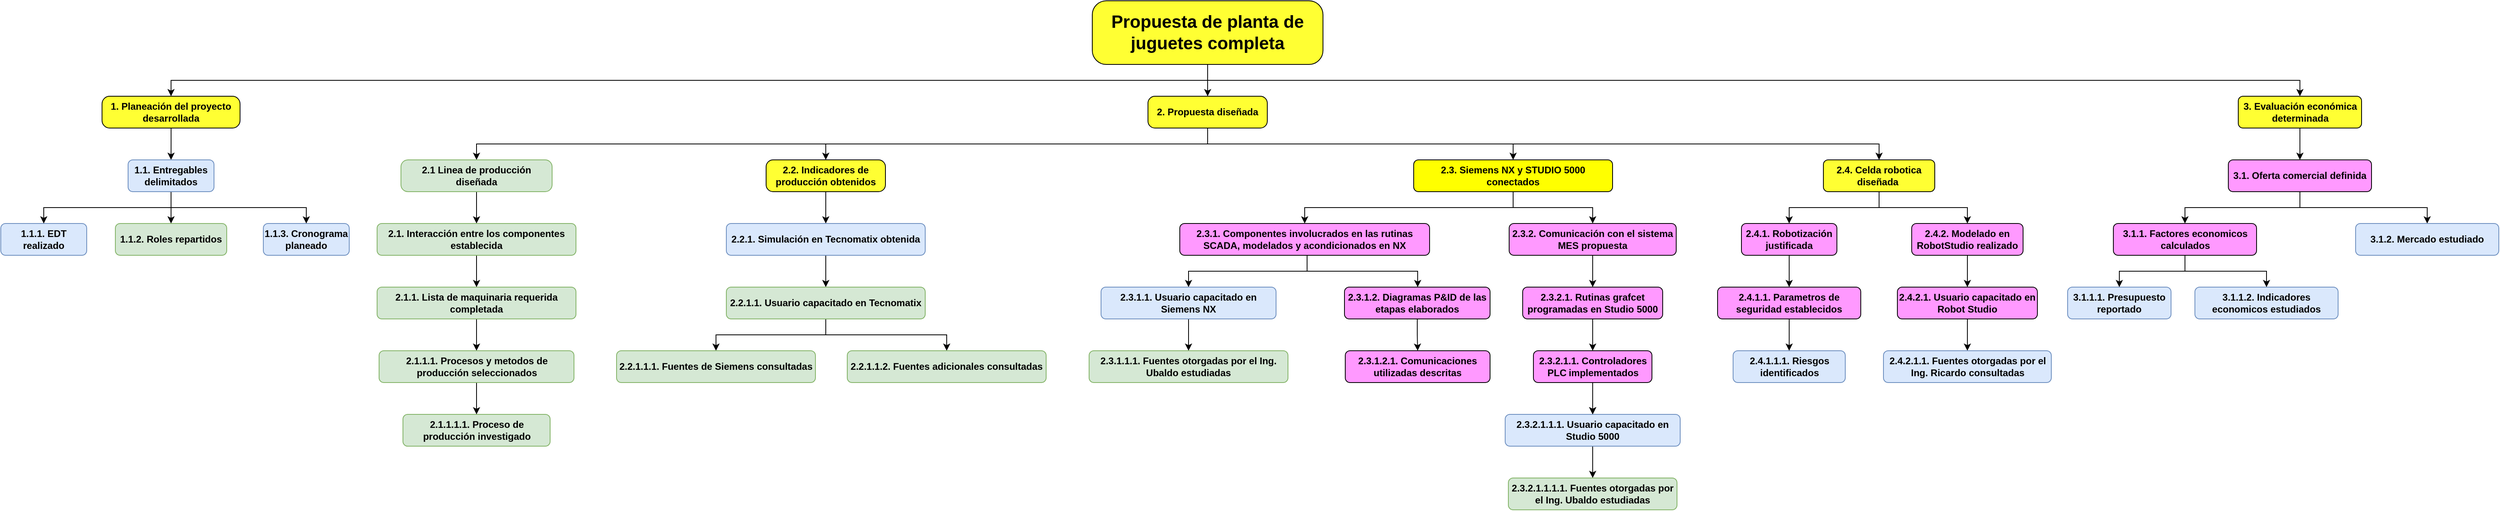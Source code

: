 <mxfile version="26.0.4">
  <diagram name="Página-1" id="q5sJ7SMmnI5SE294cbQs">
    <mxGraphModel dx="4680" dy="995" grid="1" gridSize="10" guides="1" tooltips="0" connect="1" arrows="1" fold="1" page="0" pageScale="1" pageWidth="827" pageHeight="1169" math="0" shadow="0">
      <root>
        <mxCell id="0" />
        <mxCell id="1" parent="0" />
        <mxCell id="HwzYQzNSdAflET0h8osi-17" value="3.1.1.2. Indicadores economicos estudiados" style="rounded=1;whiteSpace=wrap;html=1;fontStyle=1;strokeColor=#6c8ebf;fillColor=#dae8fc;" parent="1" vertex="1">
          <mxGeometry x="288" y="400" width="180" height="40" as="geometry" />
        </mxCell>
        <mxCell id="BgfKHeFuY2_l_r2EsFXZ-92" style="edgeStyle=orthogonalEdgeStyle;rounded=0;orthogonalLoop=1;jettySize=auto;html=1;entryX=0.5;entryY=0;entryDx=0;entryDy=0;" parent="1" source="HwzYQzNSdAflET0h8osi-15" target="BgfKHeFuY2_l_r2EsFXZ-89" edge="1">
          <mxGeometry relative="1" as="geometry">
            <Array as="points">
              <mxPoint x="420" y="300" />
              <mxPoint x="276" y="300" />
            </Array>
          </mxGeometry>
        </mxCell>
        <mxCell id="cxGkE36FdB0smB2CJXEE-1" style="edgeStyle=orthogonalEdgeStyle;rounded=0;orthogonalLoop=1;jettySize=auto;html=1;entryX=0.5;entryY=0;entryDx=0;entryDy=0;exitX=0.5;exitY=1;exitDx=0;exitDy=0;" edge="1" parent="1" source="HwzYQzNSdAflET0h8osi-15" target="cxGkE36FdB0smB2CJXEE-2">
          <mxGeometry relative="1" as="geometry">
            <mxPoint x="610" y="360" as="targetPoint" />
            <Array as="points">
              <mxPoint x="420" y="300" />
              <mxPoint x="580" y="300" />
            </Array>
          </mxGeometry>
        </mxCell>
        <mxCell id="HwzYQzNSdAflET0h8osi-15" value="3.1. Oferta comercial definida" style="rounded=1;whiteSpace=wrap;html=1;fontStyle=1;strokeColor=#000000;fillColor=#FF99FF;" parent="1" vertex="1">
          <mxGeometry x="330" y="240" width="180" height="40" as="geometry" />
        </mxCell>
        <mxCell id="BgfKHeFuY2_l_r2EsFXZ-119" style="edgeStyle=orthogonalEdgeStyle;rounded=0;orthogonalLoop=1;jettySize=auto;html=1;entryX=0.5;entryY=0;entryDx=0;entryDy=0;" parent="1" source="zI43d2FHKdrEC87unYx5-30" target="HwzYQzNSdAflET0h8osi-15" edge="1">
          <mxGeometry relative="1" as="geometry" />
        </mxCell>
        <mxCell id="zI43d2FHKdrEC87unYx5-30" value="3. Evaluación económica determinada" style="rounded=1;whiteSpace=wrap;html=1;fillColor=#FFFF33;strokeColor=#000000;fontStyle=1" parent="1" vertex="1">
          <mxGeometry x="342.5" y="160" width="155" height="40" as="geometry" />
        </mxCell>
        <mxCell id="K9VHAz8Z8y00O2l8GgqR-8" value="3.1.1.1. Presupuesto reportado" style="rounded=1;whiteSpace=wrap;html=1;fontStyle=1;strokeColor=#6c8ebf;fillColor=#dae8fc;" parent="1" vertex="1">
          <mxGeometry x="128" y="400" width="130" height="40" as="geometry" />
        </mxCell>
        <mxCell id="BgfKHeFuY2_l_r2EsFXZ-85" style="edgeStyle=orthogonalEdgeStyle;rounded=0;orthogonalLoop=1;jettySize=auto;html=1;entryX=0.5;entryY=0;entryDx=0;entryDy=0;" parent="1" source="7QkryRCTY_poe_iIpccH-20" target="BgfKHeFuY2_l_r2EsFXZ-84" edge="1">
          <mxGeometry relative="1" as="geometry" />
        </mxCell>
        <mxCell id="7QkryRCTY_poe_iIpccH-20" value="1. Planeación del proyecto desarrollada" style="rounded=1;whiteSpace=wrap;html=1;fillColor=#FFFF33;strokeColor=#000000;fontStyle=1;arcSize=24;" parent="1" vertex="1">
          <mxGeometry x="-2342.75" y="160" width="173.5" height="40" as="geometry" />
        </mxCell>
        <mxCell id="7QkryRCTY_poe_iIpccH-23" value="1.1.1. EDT realizado" style="rounded=1;whiteSpace=wrap;html=1;fontStyle=1;strokeColor=#6c8ebf;fillColor=#dae8fc;" parent="1" vertex="1">
          <mxGeometry x="-2470" y="320" width="108" height="40" as="geometry" />
        </mxCell>
        <mxCell id="7QkryRCTY_poe_iIpccH-25" value="1.1.3. Cronograma planeado" style="rounded=1;whiteSpace=wrap;html=1;fontStyle=1;strokeColor=#6c8ebf;fillColor=#dae8fc;" parent="1" vertex="1">
          <mxGeometry x="-2140" y="320" width="108" height="40" as="geometry" />
        </mxCell>
        <mxCell id="BgfKHeFuY2_l_r2EsFXZ-107" style="edgeStyle=orthogonalEdgeStyle;rounded=0;orthogonalLoop=1;jettySize=auto;html=1;entryX=0.5;entryY=0;entryDx=0;entryDy=0;" parent="1" source="BgfKHeFuY2_l_r2EsFXZ-1" target="BgfKHeFuY2_l_r2EsFXZ-9" edge="1">
          <mxGeometry relative="1" as="geometry" />
        </mxCell>
        <mxCell id="BgfKHeFuY2_l_r2EsFXZ-113" style="edgeStyle=orthogonalEdgeStyle;rounded=0;orthogonalLoop=1;jettySize=auto;html=1;entryX=0.5;entryY=0;entryDx=0;entryDy=0;" parent="1" source="BgfKHeFuY2_l_r2EsFXZ-1" target="7QkryRCTY_poe_iIpccH-20" edge="1">
          <mxGeometry relative="1" as="geometry">
            <Array as="points">
              <mxPoint x="-953" y="140" />
              <mxPoint x="-2256" y="140" />
            </Array>
          </mxGeometry>
        </mxCell>
        <mxCell id="BgfKHeFuY2_l_r2EsFXZ-114" style="edgeStyle=orthogonalEdgeStyle;rounded=0;orthogonalLoop=1;jettySize=auto;html=1;entryX=0.5;entryY=0;entryDx=0;entryDy=0;" parent="1" source="BgfKHeFuY2_l_r2EsFXZ-1" target="zI43d2FHKdrEC87unYx5-30" edge="1">
          <mxGeometry relative="1" as="geometry">
            <Array as="points">
              <mxPoint x="-953" y="140" />
              <mxPoint x="420" y="140" />
            </Array>
          </mxGeometry>
        </mxCell>
        <mxCell id="BgfKHeFuY2_l_r2EsFXZ-1" value="Propuesta de planta de juguetes completa" style="rounded=1;whiteSpace=wrap;html=1;fillColor=#FFFF33;strokeColor=#000000;fontStyle=1;labelBorderColor=none;arcSize=22;fontSize=22;" parent="1" vertex="1">
          <mxGeometry x="-1098" y="40" width="290" height="80" as="geometry" />
        </mxCell>
        <mxCell id="BgfKHeFuY2_l_r2EsFXZ-30" style="edgeStyle=orthogonalEdgeStyle;rounded=0;orthogonalLoop=1;jettySize=auto;html=1;entryX=0.5;entryY=0;entryDx=0;entryDy=0;" parent="1" source="BgfKHeFuY2_l_r2EsFXZ-3" target="BgfKHeFuY2_l_r2EsFXZ-5" edge="1">
          <mxGeometry relative="1" as="geometry" />
        </mxCell>
        <mxCell id="BgfKHeFuY2_l_r2EsFXZ-3" value="2.2. Indicadores de producción obtenidos" style="rounded=1;whiteSpace=wrap;html=1;fillColor=#FFFF33;strokeColor=#000000;fontStyle=1;labelBorderColor=none;arcSize=22;" parent="1" vertex="1">
          <mxGeometry x="-1508" y="240" width="150" height="40" as="geometry" />
        </mxCell>
        <mxCell id="BgfKHeFuY2_l_r2EsFXZ-32" style="edgeStyle=orthogonalEdgeStyle;rounded=0;orthogonalLoop=1;jettySize=auto;html=1;entryX=0.5;entryY=0;entryDx=0;entryDy=0;" parent="1" source="BgfKHeFuY2_l_r2EsFXZ-5" target="BgfKHeFuY2_l_r2EsFXZ-31" edge="1">
          <mxGeometry relative="1" as="geometry" />
        </mxCell>
        <mxCell id="BgfKHeFuY2_l_r2EsFXZ-5" value="2.2.1. Simulación en Tecnomatix obtenida" style="rounded=1;whiteSpace=wrap;html=1;fontStyle=1;strokeColor=#6c8ebf;fillColor=#dae8fc;" parent="1" vertex="1">
          <mxGeometry x="-1558" y="320" width="250" height="40" as="geometry" />
        </mxCell>
        <mxCell id="BgfKHeFuY2_l_r2EsFXZ-115" style="edgeStyle=orthogonalEdgeStyle;rounded=0;orthogonalLoop=1;jettySize=auto;html=1;" parent="1" source="BgfKHeFuY2_l_r2EsFXZ-9" target="BgfKHeFuY2_l_r2EsFXZ-15" edge="1">
          <mxGeometry relative="1" as="geometry">
            <Array as="points">
              <mxPoint x="-953" y="220" />
              <mxPoint x="-1872" y="220" />
            </Array>
          </mxGeometry>
        </mxCell>
        <mxCell id="BgfKHeFuY2_l_r2EsFXZ-116" style="edgeStyle=orthogonalEdgeStyle;rounded=0;orthogonalLoop=1;jettySize=auto;html=1;entryX=0.5;entryY=0;entryDx=0;entryDy=0;" parent="1" source="BgfKHeFuY2_l_r2EsFXZ-9" target="BgfKHeFuY2_l_r2EsFXZ-3" edge="1">
          <mxGeometry relative="1" as="geometry">
            <Array as="points">
              <mxPoint x="-953" y="220" />
              <mxPoint x="-1433" y="220" />
            </Array>
          </mxGeometry>
        </mxCell>
        <mxCell id="BgfKHeFuY2_l_r2EsFXZ-117" style="edgeStyle=orthogonalEdgeStyle;rounded=0;orthogonalLoop=1;jettySize=auto;html=1;entryX=0.5;entryY=0;entryDx=0;entryDy=0;" parent="1" source="BgfKHeFuY2_l_r2EsFXZ-9" target="BgfKHeFuY2_l_r2EsFXZ-13" edge="1">
          <mxGeometry relative="1" as="geometry">
            <Array as="points">
              <mxPoint x="-953" y="220" />
              <mxPoint x="-569" y="220" />
            </Array>
          </mxGeometry>
        </mxCell>
        <mxCell id="BgfKHeFuY2_l_r2EsFXZ-9" value="2. Propuesta diseñada" style="rounded=1;whiteSpace=wrap;html=1;fillColor=#FFFF33;strokeColor=#000000;fontStyle=1;labelBorderColor=none;arcSize=22;" parent="1" vertex="1">
          <mxGeometry x="-1028" y="160" width="150" height="40" as="geometry" />
        </mxCell>
        <mxCell id="BgfKHeFuY2_l_r2EsFXZ-52" style="edgeStyle=orthogonalEdgeStyle;rounded=0;orthogonalLoop=1;jettySize=auto;html=1;entryX=0.5;entryY=0;entryDx=0;entryDy=0;" parent="1" source="BgfKHeFuY2_l_r2EsFXZ-13" target="BgfKHeFuY2_l_r2EsFXZ-14" edge="1">
          <mxGeometry relative="1" as="geometry">
            <mxPoint x="-840" y="300" as="targetPoint" />
          </mxGeometry>
        </mxCell>
        <mxCell id="BgfKHeFuY2_l_r2EsFXZ-105" style="edgeStyle=orthogonalEdgeStyle;rounded=0;orthogonalLoop=1;jettySize=auto;html=1;entryX=0.5;entryY=0;entryDx=0;entryDy=0;" parent="1" source="BgfKHeFuY2_l_r2EsFXZ-13" target="BgfKHeFuY2_l_r2EsFXZ-74" edge="1">
          <mxGeometry relative="1" as="geometry">
            <Array as="points">
              <mxPoint x="-569" y="300" />
              <mxPoint x="-469" y="300" />
            </Array>
          </mxGeometry>
        </mxCell>
        <mxCell id="BgfKHeFuY2_l_r2EsFXZ-13" value="2.3. Siemens NX y STUDIO 5000 conectados" style="rounded=1;whiteSpace=wrap;html=1;fontStyle=1;strokeColor=#000000;fillColor=#FFFF00;" parent="1" vertex="1">
          <mxGeometry x="-694" y="240" width="250" height="40" as="geometry" />
        </mxCell>
        <mxCell id="BgfKHeFuY2_l_r2EsFXZ-43" style="edgeStyle=orthogonalEdgeStyle;rounded=0;orthogonalLoop=1;jettySize=auto;html=1;entryX=0.5;entryY=0;entryDx=0;entryDy=0;" parent="1" source="BgfKHeFuY2_l_r2EsFXZ-14" target="BgfKHeFuY2_l_r2EsFXZ-38" edge="1">
          <mxGeometry relative="1" as="geometry">
            <Array as="points">
              <mxPoint x="-828" y="380" />
              <mxPoint x="-977" y="380" />
            </Array>
          </mxGeometry>
        </mxCell>
        <mxCell id="BgfKHeFuY2_l_r2EsFXZ-44" style="edgeStyle=orthogonalEdgeStyle;rounded=0;orthogonalLoop=1;jettySize=auto;html=1;entryX=0.5;entryY=0;entryDx=0;entryDy=0;" parent="1" source="BgfKHeFuY2_l_r2EsFXZ-14" target="BgfKHeFuY2_l_r2EsFXZ-17" edge="1">
          <mxGeometry relative="1" as="geometry">
            <Array as="points">
              <mxPoint x="-828" y="380" />
              <mxPoint x="-689" y="380" />
              <mxPoint x="-689" y="400" />
            </Array>
          </mxGeometry>
        </mxCell>
        <mxCell id="BgfKHeFuY2_l_r2EsFXZ-14" value="2.3.1. Componentes involucrados en las rutinas SCADA, modelados y acondicionados en NX" style="rounded=1;whiteSpace=wrap;html=1;fontStyle=1;strokeColor=#000000;fillColor=#FF99FF;" parent="1" vertex="1">
          <mxGeometry x="-988" y="320" width="314" height="40" as="geometry" />
        </mxCell>
        <mxCell id="BgfKHeFuY2_l_r2EsFXZ-100" style="edgeStyle=orthogonalEdgeStyle;rounded=0;orthogonalLoop=1;jettySize=auto;html=1;entryX=0.5;entryY=0;entryDx=0;entryDy=0;" parent="1" source="BgfKHeFuY2_l_r2EsFXZ-15" target="BgfKHeFuY2_l_r2EsFXZ-19" edge="1">
          <mxGeometry relative="1" as="geometry" />
        </mxCell>
        <mxCell id="BgfKHeFuY2_l_r2EsFXZ-15" value="2.1 Linea de producción diseñada" style="rounded=1;whiteSpace=wrap;html=1;fillColor=#d5e8d4;strokeColor=#82b366;fontStyle=1;labelBorderColor=none;arcSize=22;" parent="1" vertex="1">
          <mxGeometry x="-1967" y="240" width="190" height="40" as="geometry" />
        </mxCell>
        <mxCell id="BgfKHeFuY2_l_r2EsFXZ-102" style="edgeStyle=orthogonalEdgeStyle;rounded=0;orthogonalLoop=1;jettySize=auto;html=1;entryX=0.5;entryY=0;entryDx=0;entryDy=0;" parent="1" source="BgfKHeFuY2_l_r2EsFXZ-16" target="BgfKHeFuY2_l_r2EsFXZ-20" edge="1">
          <mxGeometry relative="1" as="geometry" />
        </mxCell>
        <mxCell id="BgfKHeFuY2_l_r2EsFXZ-16" value="2.1.1. Lista de maquinaria requerida completada" style="rounded=1;whiteSpace=wrap;html=1;fontStyle=1;strokeColor=#82b366;fillColor=#d5e8d4;" parent="1" vertex="1">
          <mxGeometry x="-1997" y="400" width="250" height="40" as="geometry" />
        </mxCell>
        <mxCell id="BgfKHeFuY2_l_r2EsFXZ-42" style="edgeStyle=orthogonalEdgeStyle;rounded=0;orthogonalLoop=1;jettySize=auto;html=1;entryX=0.5;entryY=0;entryDx=0;entryDy=0;" parent="1" source="BgfKHeFuY2_l_r2EsFXZ-17" target="BgfKHeFuY2_l_r2EsFXZ-41" edge="1">
          <mxGeometry relative="1" as="geometry" />
        </mxCell>
        <mxCell id="BgfKHeFuY2_l_r2EsFXZ-17" value="&lt;div&gt;&lt;span style=&quot;background-color: transparent; color: light-dark(rgb(0, 0, 0), rgb(255, 255, 255));&quot;&gt;2.3.1.2.&amp;nbsp;&lt;/span&gt;&lt;span style=&quot;background-color: transparent; color: light-dark(rgb(0, 0, 0), rgb(255, 255, 255));&quot;&gt;Diagramas P&amp;amp;ID de las etapas elaborados&lt;/span&gt;&lt;br&gt;&lt;/div&gt;" style="rounded=1;whiteSpace=wrap;html=1;fontStyle=1;strokeColor=#000000;fillColor=#FF99FF;" parent="1" vertex="1">
          <mxGeometry x="-781" y="400" width="183" height="40" as="geometry" />
        </mxCell>
        <mxCell id="BgfKHeFuY2_l_r2EsFXZ-18" value="2.1.1.1.1. Proceso de producción investigado" style="rounded=1;whiteSpace=wrap;html=1;fontStyle=1;strokeColor=#82b366;fillColor=#d5e8d4;" parent="1" vertex="1">
          <mxGeometry x="-1964.5" y="560" width="185" height="40" as="geometry" />
        </mxCell>
        <mxCell id="BgfKHeFuY2_l_r2EsFXZ-101" style="edgeStyle=orthogonalEdgeStyle;rounded=0;orthogonalLoop=1;jettySize=auto;html=1;entryX=0.5;entryY=0;entryDx=0;entryDy=0;" parent="1" source="BgfKHeFuY2_l_r2EsFXZ-19" target="BgfKHeFuY2_l_r2EsFXZ-16" edge="1">
          <mxGeometry relative="1" as="geometry" />
        </mxCell>
        <mxCell id="BgfKHeFuY2_l_r2EsFXZ-19" value="2.1. Interacción entre los componentes establecida" style="rounded=1;whiteSpace=wrap;html=1;fontStyle=1;strokeColor=#82b366;fillColor=#d5e8d4;" parent="1" vertex="1">
          <mxGeometry x="-1997" y="320" width="250" height="40" as="geometry" />
        </mxCell>
        <mxCell id="BgfKHeFuY2_l_r2EsFXZ-21" style="edgeStyle=orthogonalEdgeStyle;rounded=0;orthogonalLoop=1;jettySize=auto;html=1;entryX=0.5;entryY=0;entryDx=0;entryDy=0;" parent="1" source="BgfKHeFuY2_l_r2EsFXZ-20" target="BgfKHeFuY2_l_r2EsFXZ-18" edge="1">
          <mxGeometry relative="1" as="geometry" />
        </mxCell>
        <mxCell id="BgfKHeFuY2_l_r2EsFXZ-20" value="2.1.1.1. Procesos y metodos de producción seleccionados" style="rounded=1;whiteSpace=wrap;html=1;fontStyle=1;strokeColor=#82b366;fillColor=#d5e8d4;" parent="1" vertex="1">
          <mxGeometry x="-1994.5" y="480" width="245" height="40" as="geometry" />
        </mxCell>
        <mxCell id="BgfKHeFuY2_l_r2EsFXZ-35" style="edgeStyle=orthogonalEdgeStyle;rounded=0;orthogonalLoop=1;jettySize=auto;html=1;entryX=0.5;entryY=0;entryDx=0;entryDy=0;" parent="1" source="BgfKHeFuY2_l_r2EsFXZ-31" target="BgfKHeFuY2_l_r2EsFXZ-33" edge="1">
          <mxGeometry relative="1" as="geometry" />
        </mxCell>
        <mxCell id="BgfKHeFuY2_l_r2EsFXZ-36" style="edgeStyle=orthogonalEdgeStyle;rounded=0;orthogonalLoop=1;jettySize=auto;html=1;entryX=0.5;entryY=0;entryDx=0;entryDy=0;" parent="1" source="BgfKHeFuY2_l_r2EsFXZ-31" target="BgfKHeFuY2_l_r2EsFXZ-34" edge="1">
          <mxGeometry relative="1" as="geometry" />
        </mxCell>
        <mxCell id="BgfKHeFuY2_l_r2EsFXZ-31" value="2.2.1.1. Usuario capacitado en Tecnomatix" style="rounded=1;whiteSpace=wrap;html=1;fontStyle=1;strokeColor=#82b366;fillColor=#d5e8d4;" parent="1" vertex="1">
          <mxGeometry x="-1558" y="400" width="250" height="40" as="geometry" />
        </mxCell>
        <mxCell id="BgfKHeFuY2_l_r2EsFXZ-33" value="2.2.1.1.1. Fuentes de Siemens consultadas" style="rounded=1;whiteSpace=wrap;html=1;fontStyle=1;strokeColor=#82b366;fillColor=#d5e8d4;" parent="1" vertex="1">
          <mxGeometry x="-1696" y="480" width="250" height="40" as="geometry" />
        </mxCell>
        <mxCell id="BgfKHeFuY2_l_r2EsFXZ-34" value="2.2.1.1.2. Fuentes adicionales consultadas" style="rounded=1;whiteSpace=wrap;html=1;fontStyle=1;strokeColor=#82b366;fillColor=#d5e8d4;" parent="1" vertex="1">
          <mxGeometry x="-1406" y="480" width="250" height="40" as="geometry" />
        </mxCell>
        <mxCell id="BgfKHeFuY2_l_r2EsFXZ-40" style="edgeStyle=orthogonalEdgeStyle;rounded=0;orthogonalLoop=1;jettySize=auto;html=1;entryX=0.5;entryY=0;entryDx=0;entryDy=0;" parent="1" source="BgfKHeFuY2_l_r2EsFXZ-38" target="BgfKHeFuY2_l_r2EsFXZ-39" edge="1">
          <mxGeometry relative="1" as="geometry" />
        </mxCell>
        <mxCell id="BgfKHeFuY2_l_r2EsFXZ-38" value="&lt;div&gt;&lt;span style=&quot;background-color: transparent; color: light-dark(rgb(0, 0, 0), rgb(255, 255, 255));&quot;&gt;2.3.1.1.&amp;nbsp;&lt;/span&gt;Usuario capacitado en Siemens NX&lt;/div&gt;" style="rounded=1;whiteSpace=wrap;html=1;fontStyle=1;strokeColor=#6c8ebf;fillColor=#dae8fc;" parent="1" vertex="1">
          <mxGeometry x="-1087" y="400" width="220" height="40" as="geometry" />
        </mxCell>
        <mxCell id="BgfKHeFuY2_l_r2EsFXZ-39" value="2.3.1.1.1. Fuentes otorgadas por el Ing. Ubaldo estudiadas" style="rounded=1;whiteSpace=wrap;html=1;fontStyle=1;strokeColor=#82b366;fillColor=#d5e8d4;" parent="1" vertex="1">
          <mxGeometry x="-1102" y="480" width="250" height="40" as="geometry" />
        </mxCell>
        <mxCell id="BgfKHeFuY2_l_r2EsFXZ-41" value="2.3.1.2.1. Comunicaciones utilizadas descritas" style="rounded=1;whiteSpace=wrap;html=1;fontStyle=1;strokeColor=#000000;fillColor=#FF99FF;" parent="1" vertex="1">
          <mxGeometry x="-780" y="480" width="182" height="40" as="geometry" />
        </mxCell>
        <mxCell id="BgfKHeFuY2_l_r2EsFXZ-75" style="edgeStyle=orthogonalEdgeStyle;rounded=0;orthogonalLoop=1;jettySize=auto;html=1;entryX=0.5;entryY=0;entryDx=0;entryDy=0;" parent="1" source="BgfKHeFuY2_l_r2EsFXZ-46" target="BgfKHeFuY2_l_r2EsFXZ-47" edge="1">
          <mxGeometry relative="1" as="geometry" />
        </mxCell>
        <mxCell id="BgfKHeFuY2_l_r2EsFXZ-49" style="edgeStyle=orthogonalEdgeStyle;rounded=0;orthogonalLoop=1;jettySize=auto;html=1;entryX=0.5;entryY=0;entryDx=0;entryDy=0;" parent="1" source="BgfKHeFuY2_l_r2EsFXZ-47" target="BgfKHeFuY2_l_r2EsFXZ-48" edge="1">
          <mxGeometry relative="1" as="geometry" />
        </mxCell>
        <mxCell id="BgfKHeFuY2_l_r2EsFXZ-47" value="&lt;div&gt;&lt;span style=&quot;background-color: transparent; color: light-dark(rgb(0, 0, 0), rgb(255, 255, 255));&quot;&gt;2.3.2.1.1.1.&amp;nbsp;&lt;/span&gt;Usuario capacitado en Studio 5000&lt;/div&gt;" style="rounded=1;whiteSpace=wrap;html=1;fontStyle=1;strokeColor=#6c8ebf;fillColor=#dae8fc;" parent="1" vertex="1">
          <mxGeometry x="-579" y="560" width="220" height="40" as="geometry" />
        </mxCell>
        <mxCell id="BgfKHeFuY2_l_r2EsFXZ-48" value="2.3.2.1.1.1.1. Fuentes otorgadas por el Ing. Ubaldo estudiadas" style="rounded=1;whiteSpace=wrap;html=1;fontStyle=1;strokeColor=#82b366;fillColor=#d5e8d4;" parent="1" vertex="1">
          <mxGeometry x="-575" y="640" width="212" height="40" as="geometry" />
        </mxCell>
        <mxCell id="BgfKHeFuY2_l_r2EsFXZ-72" style="edgeStyle=orthogonalEdgeStyle;rounded=0;orthogonalLoop=1;jettySize=auto;html=1;entryX=0.5;entryY=0;entryDx=0;entryDy=0;" parent="1" source="BgfKHeFuY2_l_r2EsFXZ-57" target="BgfKHeFuY2_l_r2EsFXZ-58" edge="1">
          <mxGeometry relative="1" as="geometry" />
        </mxCell>
        <mxCell id="BgfKHeFuY2_l_r2EsFXZ-73" style="edgeStyle=orthogonalEdgeStyle;rounded=0;orthogonalLoop=1;jettySize=auto;html=1;entryX=0.5;entryY=0;entryDx=0;entryDy=0;" parent="1" source="BgfKHeFuY2_l_r2EsFXZ-57" target="BgfKHeFuY2_l_r2EsFXZ-61" edge="1">
          <mxGeometry relative="1" as="geometry" />
        </mxCell>
        <mxCell id="BgfKHeFuY2_l_r2EsFXZ-57" value="2.4. Celda robotica diseñada&amp;nbsp;" style="rounded=1;whiteSpace=wrap;html=1;fontStyle=1;strokeColor=#000000;fillColor=#FFFF33;" parent="1" vertex="1">
          <mxGeometry x="-179" y="240" width="140" height="40" as="geometry" />
        </mxCell>
        <mxCell id="BgfKHeFuY2_l_r2EsFXZ-64" value="" style="edgeStyle=orthogonalEdgeStyle;rounded=0;orthogonalLoop=1;jettySize=auto;html=1;" parent="1" source="BgfKHeFuY2_l_r2EsFXZ-58" target="BgfKHeFuY2_l_r2EsFXZ-63" edge="1">
          <mxGeometry relative="1" as="geometry" />
        </mxCell>
        <mxCell id="BgfKHeFuY2_l_r2EsFXZ-58" value="2.4.1. Robotización justificada" style="rounded=1;whiteSpace=wrap;html=1;fontStyle=1;strokeColor=#000000;fillColor=#FF99FF;" parent="1" vertex="1">
          <mxGeometry x="-282" y="320" width="120" height="40" as="geometry" />
        </mxCell>
        <mxCell id="BgfKHeFuY2_l_r2EsFXZ-69" style="edgeStyle=orthogonalEdgeStyle;rounded=0;orthogonalLoop=1;jettySize=auto;html=1;entryX=0.5;entryY=0;entryDx=0;entryDy=0;" parent="1" source="BgfKHeFuY2_l_r2EsFXZ-61" target="BgfKHeFuY2_l_r2EsFXZ-67" edge="1">
          <mxGeometry relative="1" as="geometry" />
        </mxCell>
        <mxCell id="BgfKHeFuY2_l_r2EsFXZ-61" value="2.4.2. Modelado en RobotStudio realizado" style="rounded=1;whiteSpace=wrap;html=1;fontStyle=1;strokeColor=#000000;fillColor=#FF99FF;" parent="1" vertex="1">
          <mxGeometry x="-68" y="320" width="140" height="40" as="geometry" />
        </mxCell>
        <mxCell id="BgfKHeFuY2_l_r2EsFXZ-62" value="2.4.1.1.1. Riesgos identificados" style="rounded=1;whiteSpace=wrap;html=1;fontStyle=1;strokeColor=#6c8ebf;fillColor=#dae8fc;" parent="1" vertex="1">
          <mxGeometry x="-292.5" y="480" width="141" height="40" as="geometry" />
        </mxCell>
        <mxCell id="BgfKHeFuY2_l_r2EsFXZ-71" style="edgeStyle=orthogonalEdgeStyle;rounded=0;orthogonalLoop=1;jettySize=auto;html=1;entryX=0.5;entryY=0;entryDx=0;entryDy=0;" parent="1" source="BgfKHeFuY2_l_r2EsFXZ-63" target="BgfKHeFuY2_l_r2EsFXZ-62" edge="1">
          <mxGeometry relative="1" as="geometry" />
        </mxCell>
        <mxCell id="BgfKHeFuY2_l_r2EsFXZ-63" value="2.4.1.1. Parametros de seguridad establecidos" style="rounded=1;whiteSpace=wrap;html=1;fontStyle=1;strokeColor=#000000;fillColor=#FF99FF;" parent="1" vertex="1">
          <mxGeometry x="-312" y="400" width="180" height="40" as="geometry" />
        </mxCell>
        <mxCell id="BgfKHeFuY2_l_r2EsFXZ-70" style="edgeStyle=orthogonalEdgeStyle;rounded=0;orthogonalLoop=1;jettySize=auto;html=1;entryX=0.5;entryY=0;entryDx=0;entryDy=0;" parent="1" source="BgfKHeFuY2_l_r2EsFXZ-67" target="BgfKHeFuY2_l_r2EsFXZ-68" edge="1">
          <mxGeometry relative="1" as="geometry" />
        </mxCell>
        <mxCell id="BgfKHeFuY2_l_r2EsFXZ-67" value="&lt;div&gt;2.4.2.1. Usuario capacitado en Robot Studio&lt;/div&gt;" style="rounded=1;whiteSpace=wrap;html=1;fontStyle=1;strokeColor=#000000;fillColor=#FF99FF;" parent="1" vertex="1">
          <mxGeometry x="-86" y="400" width="176" height="40" as="geometry" />
        </mxCell>
        <mxCell id="BgfKHeFuY2_l_r2EsFXZ-68" value="2.4.2.1.1. Fuentes otorgadas por el Ing. Ricardo consultadas" style="rounded=1;whiteSpace=wrap;html=1;fontStyle=1;strokeColor=#6c8ebf;fillColor=#dae8fc;" parent="1" vertex="1">
          <mxGeometry x="-103.5" y="480" width="211" height="40" as="geometry" />
        </mxCell>
        <mxCell id="BgfKHeFuY2_l_r2EsFXZ-76" style="edgeStyle=orthogonalEdgeStyle;rounded=0;orthogonalLoop=1;jettySize=auto;html=1;entryX=0.5;entryY=0;entryDx=0;entryDy=0;" parent="1" source="BgfKHeFuY2_l_r2EsFXZ-46" target="BgfKHeFuY2_l_r2EsFXZ-47" edge="1">
          <mxGeometry relative="1" as="geometry" />
        </mxCell>
        <mxCell id="BgfKHeFuY2_l_r2EsFXZ-106" style="edgeStyle=orthogonalEdgeStyle;rounded=0;orthogonalLoop=1;jettySize=auto;html=1;entryX=0.5;entryY=0;entryDx=0;entryDy=0;" parent="1" source="BgfKHeFuY2_l_r2EsFXZ-74" target="BgfKHeFuY2_l_r2EsFXZ-37" edge="1">
          <mxGeometry relative="1" as="geometry" />
        </mxCell>
        <mxCell id="BgfKHeFuY2_l_r2EsFXZ-74" value="2.3.2&lt;span style=&quot;background-color: transparent; color: light-dark(rgb(0, 0, 0), rgb(255, 255, 255));&quot;&gt;. Comunicación con el sistema MES propuesta&lt;/span&gt;" style="rounded=1;whiteSpace=wrap;html=1;fontStyle=1;strokeColor=#000000;fillColor=light-dark(#ff99ff, #ff70ff);" parent="1" vertex="1">
          <mxGeometry x="-574" y="320" width="210" height="40" as="geometry" />
        </mxCell>
        <mxCell id="BgfKHeFuY2_l_r2EsFXZ-82" value="1.1.2. Roles repartidos" style="rounded=1;whiteSpace=wrap;html=1;fontStyle=1;strokeColor=#82b366;fillColor=#d5e8d4;" parent="1" vertex="1">
          <mxGeometry x="-2326" y="320" width="140" height="40" as="geometry" />
        </mxCell>
        <mxCell id="BgfKHeFuY2_l_r2EsFXZ-87" style="edgeStyle=orthogonalEdgeStyle;rounded=0;orthogonalLoop=1;jettySize=auto;html=1;entryX=0.5;entryY=0;entryDx=0;entryDy=0;" parent="1" source="BgfKHeFuY2_l_r2EsFXZ-84" target="BgfKHeFuY2_l_r2EsFXZ-82" edge="1">
          <mxGeometry relative="1" as="geometry" />
        </mxCell>
        <mxCell id="BgfKHeFuY2_l_r2EsFXZ-110" style="edgeStyle=orthogonalEdgeStyle;rounded=0;orthogonalLoop=1;jettySize=auto;html=1;entryX=0.5;entryY=0;entryDx=0;entryDy=0;" parent="1" source="BgfKHeFuY2_l_r2EsFXZ-84" target="7QkryRCTY_poe_iIpccH-25" edge="1">
          <mxGeometry relative="1" as="geometry">
            <Array as="points">
              <mxPoint x="-2256" y="300" />
              <mxPoint x="-2086" y="300" />
            </Array>
          </mxGeometry>
        </mxCell>
        <mxCell id="BgfKHeFuY2_l_r2EsFXZ-111" style="edgeStyle=orthogonalEdgeStyle;rounded=0;orthogonalLoop=1;jettySize=auto;html=1;entryX=0.5;entryY=0;entryDx=0;entryDy=0;" parent="1" source="BgfKHeFuY2_l_r2EsFXZ-84" target="7QkryRCTY_poe_iIpccH-23" edge="1">
          <mxGeometry relative="1" as="geometry">
            <Array as="points">
              <mxPoint x="-2256" y="300" />
              <mxPoint x="-2416" y="300" />
            </Array>
          </mxGeometry>
        </mxCell>
        <mxCell id="BgfKHeFuY2_l_r2EsFXZ-84" value="1.1. Entregables delimitados" style="rounded=1;whiteSpace=wrap;html=1;fontStyle=1;strokeColor=#6c8ebf;fillColor=#dae8fc;" parent="1" vertex="1">
          <mxGeometry x="-2310" y="240" width="108" height="40" as="geometry" />
        </mxCell>
        <mxCell id="BgfKHeFuY2_l_r2EsFXZ-93" style="edgeStyle=orthogonalEdgeStyle;rounded=0;orthogonalLoop=1;jettySize=auto;html=1;entryX=0.5;entryY=0;entryDx=0;entryDy=0;" parent="1" source="BgfKHeFuY2_l_r2EsFXZ-89" target="HwzYQzNSdAflET0h8osi-17" edge="1">
          <mxGeometry relative="1" as="geometry" />
        </mxCell>
        <mxCell id="BgfKHeFuY2_l_r2EsFXZ-98" style="edgeStyle=orthogonalEdgeStyle;rounded=0;orthogonalLoop=1;jettySize=auto;html=1;entryX=0.5;entryY=0;entryDx=0;entryDy=0;" parent="1" source="BgfKHeFuY2_l_r2EsFXZ-89" target="K9VHAz8Z8y00O2l8GgqR-8" edge="1">
          <mxGeometry relative="1" as="geometry" />
        </mxCell>
        <mxCell id="BgfKHeFuY2_l_r2EsFXZ-89" value="3.1.1. Factores economicos calculados" style="rounded=1;whiteSpace=wrap;html=1;fontStyle=1;strokeColor=#000000;fillColor=#FF99FF;" parent="1" vertex="1">
          <mxGeometry x="185.5" y="320" width="180" height="40" as="geometry" />
        </mxCell>
        <mxCell id="BgfKHeFuY2_l_r2EsFXZ-103" value="" style="edgeStyle=orthogonalEdgeStyle;rounded=0;orthogonalLoop=1;jettySize=auto;html=1;entryX=0.5;entryY=0;entryDx=0;entryDy=0;" parent="1" source="BgfKHeFuY2_l_r2EsFXZ-37" target="BgfKHeFuY2_l_r2EsFXZ-46" edge="1">
          <mxGeometry relative="1" as="geometry">
            <mxPoint x="-354" y="485" as="sourcePoint" />
            <mxPoint x="-469" y="640" as="targetPoint" />
          </mxGeometry>
        </mxCell>
        <mxCell id="BgfKHeFuY2_l_r2EsFXZ-46" value="2.3.2.1.1. Controladores PLC&lt;span style=&quot;white-space: pre;&quot;&gt;&#x9;&lt;/span&gt;implementados" style="rounded=1;whiteSpace=wrap;html=1;fontStyle=1;strokeColor=#000000;fillColor=#FF99FF;" parent="1" vertex="1">
          <mxGeometry x="-543.5" y="480" width="149" height="40" as="geometry" />
        </mxCell>
        <mxCell id="BgfKHeFuY2_l_r2EsFXZ-37" value="2.3.2.1. Rutinas grafcet programadas en Studio 5000" style="rounded=1;whiteSpace=wrap;html=1;fontStyle=1;strokeColor=#000000;fillColor=#FF99FF;" parent="1" vertex="1">
          <mxGeometry x="-557" y="400" width="176" height="40" as="geometry" />
        </mxCell>
        <mxCell id="BgfKHeFuY2_l_r2EsFXZ-118" style="edgeStyle=orthogonalEdgeStyle;rounded=0;orthogonalLoop=1;jettySize=auto;html=1;entryX=0.5;entryY=0;entryDx=0;entryDy=0;" parent="1" source="BgfKHeFuY2_l_r2EsFXZ-9" target="BgfKHeFuY2_l_r2EsFXZ-57" edge="1">
          <mxGeometry relative="1" as="geometry">
            <Array as="points">
              <mxPoint x="-953" y="220" />
              <mxPoint x="-109" y="220" />
            </Array>
          </mxGeometry>
        </mxCell>
        <mxCell id="cxGkE36FdB0smB2CJXEE-2" value="3.1.2. Mercado estudiado" style="rounded=1;whiteSpace=wrap;html=1;fontStyle=1;strokeColor=#6c8ebf;fillColor=#dae8fc;" vertex="1" parent="1">
          <mxGeometry x="490" y="320" width="180" height="40" as="geometry" />
        </mxCell>
      </root>
    </mxGraphModel>
  </diagram>
</mxfile>
